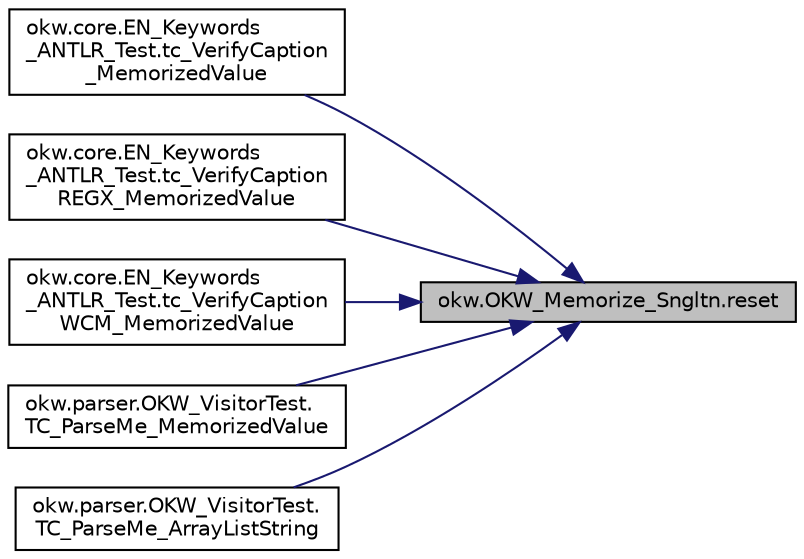 digraph "okw.OKW_Memorize_Sngltn.reset"
{
 // INTERACTIVE_SVG=YES
 // LATEX_PDF_SIZE
  edge [fontname="Helvetica",fontsize="10",labelfontname="Helvetica",labelfontsize="10"];
  node [fontname="Helvetica",fontsize="10",shape=record];
  rankdir="RL";
  Node130 [label="okw.OKW_Memorize_Sngltn.reset",height=0.2,width=0.4,color="black", fillcolor="grey75", style="filled", fontcolor="black",tooltip="Methode setzt diese Klasse zurück."];
  Node130 -> Node131 [dir="back",color="midnightblue",fontsize="10",style="solid",fontname="Helvetica"];
  Node131 [label="okw.core.EN_Keywords\l_ANTLR_Test.tc_VerifyCaption\l_MemorizedValue",height=0.2,width=0.4,color="black", fillcolor="white", style="filled",URL="$classokw_1_1core_1_1_e_n___keywords___a_n_t_l_r___test.html#af31f438ffbce92f023f86a4ce815cc66",tooltip=" "];
  Node130 -> Node132 [dir="back",color="midnightblue",fontsize="10",style="solid",fontname="Helvetica"];
  Node132 [label="okw.core.EN_Keywords\l_ANTLR_Test.tc_VerifyCaption\lREGX_MemorizedValue",height=0.2,width=0.4,color="black", fillcolor="white", style="filled",URL="$classokw_1_1core_1_1_e_n___keywords___a_n_t_l_r___test.html#a1b63acea80fde6a7d214854cb2d00241",tooltip=" "];
  Node130 -> Node133 [dir="back",color="midnightblue",fontsize="10",style="solid",fontname="Helvetica"];
  Node133 [label="okw.core.EN_Keywords\l_ANTLR_Test.tc_VerifyCaption\lWCM_MemorizedValue",height=0.2,width=0.4,color="black", fillcolor="white", style="filled",URL="$classokw_1_1core_1_1_e_n___keywords___a_n_t_l_r___test.html#a3f7653664be8e4b3d0394146907c0f53",tooltip=" "];
  Node130 -> Node134 [dir="back",color="midnightblue",fontsize="10",style="solid",fontname="Helvetica"];
  Node134 [label="okw.parser.OKW_VisitorTest.\lTC_ParseMe_MemorizedValue",height=0.2,width=0.4,color="black", fillcolor="white", style="filled",URL="$classokw_1_1parser_1_1_o_k_w___visitor_test.html#a0859a9809c4c66da88c95311e732fa7a",tooltip="Prüft das lesen eines gemerkten Wertes."];
  Node130 -> Node135 [dir="back",color="midnightblue",fontsize="10",style="solid",fontname="Helvetica"];
  Node135 [label="okw.parser.OKW_VisitorTest.\lTC_ParseMe_ArrayListString",height=0.2,width=0.4,color="black", fillcolor="white", style="filled",URL="$classokw_1_1parser_1_1_o_k_w___visitor_test.html#a7480c7ffa9758fe572d0187c84a1ef86",tooltip="Testziel: OKW-Variable File_OKWConst_xml auslesen."];
}
